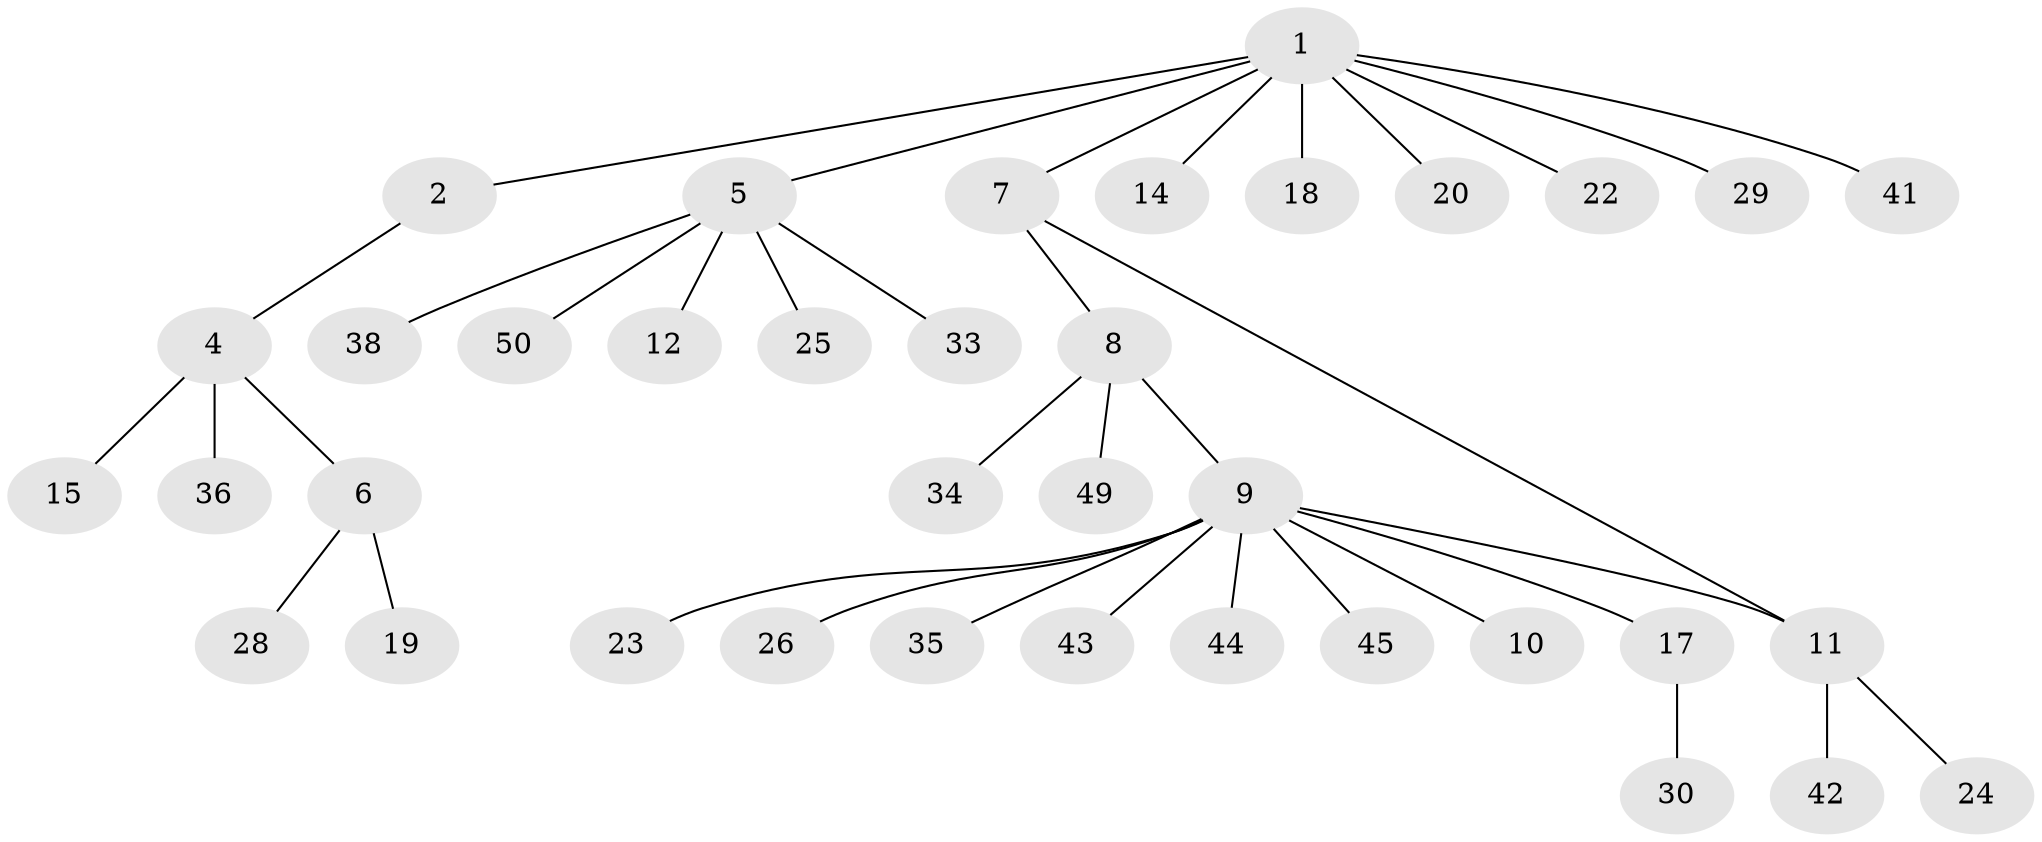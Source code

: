 // original degree distribution, {4: 0.06, 2: 0.12, 7: 0.02, 5: 0.06, 6: 0.02, 11: 0.02, 1: 0.68, 3: 0.02}
// Generated by graph-tools (version 1.1) at 2025/41/03/06/25 10:41:51]
// undirected, 37 vertices, 37 edges
graph export_dot {
graph [start="1"]
  node [color=gray90,style=filled];
  1 [super="+3"];
  2;
  4 [super="+16"];
  5 [super="+13"];
  6 [super="+46"];
  7 [super="+37"];
  8 [super="+39"];
  9 [super="+47"];
  10 [super="+40"];
  11 [super="+21"];
  12;
  14 [super="+27"];
  15 [super="+32"];
  17 [super="+31"];
  18 [super="+48"];
  19;
  20;
  22;
  23;
  24;
  25;
  26;
  28;
  29;
  30;
  33;
  34;
  35;
  36;
  38;
  41;
  42;
  43;
  44;
  45;
  49;
  50;
  1 -- 2;
  1 -- 14;
  1 -- 18;
  1 -- 20;
  1 -- 5;
  1 -- 22;
  1 -- 7;
  1 -- 41;
  1 -- 29;
  2 -- 4;
  4 -- 6;
  4 -- 15;
  4 -- 36;
  5 -- 12;
  5 -- 25;
  5 -- 33;
  5 -- 50;
  5 -- 38;
  6 -- 19;
  6 -- 28;
  7 -- 8;
  7 -- 11;
  8 -- 9;
  8 -- 34;
  8 -- 49;
  9 -- 10;
  9 -- 11;
  9 -- 17;
  9 -- 23;
  9 -- 26;
  9 -- 35;
  9 -- 43;
  9 -- 44;
  9 -- 45;
  11 -- 24;
  11 -- 42;
  17 -- 30;
}
